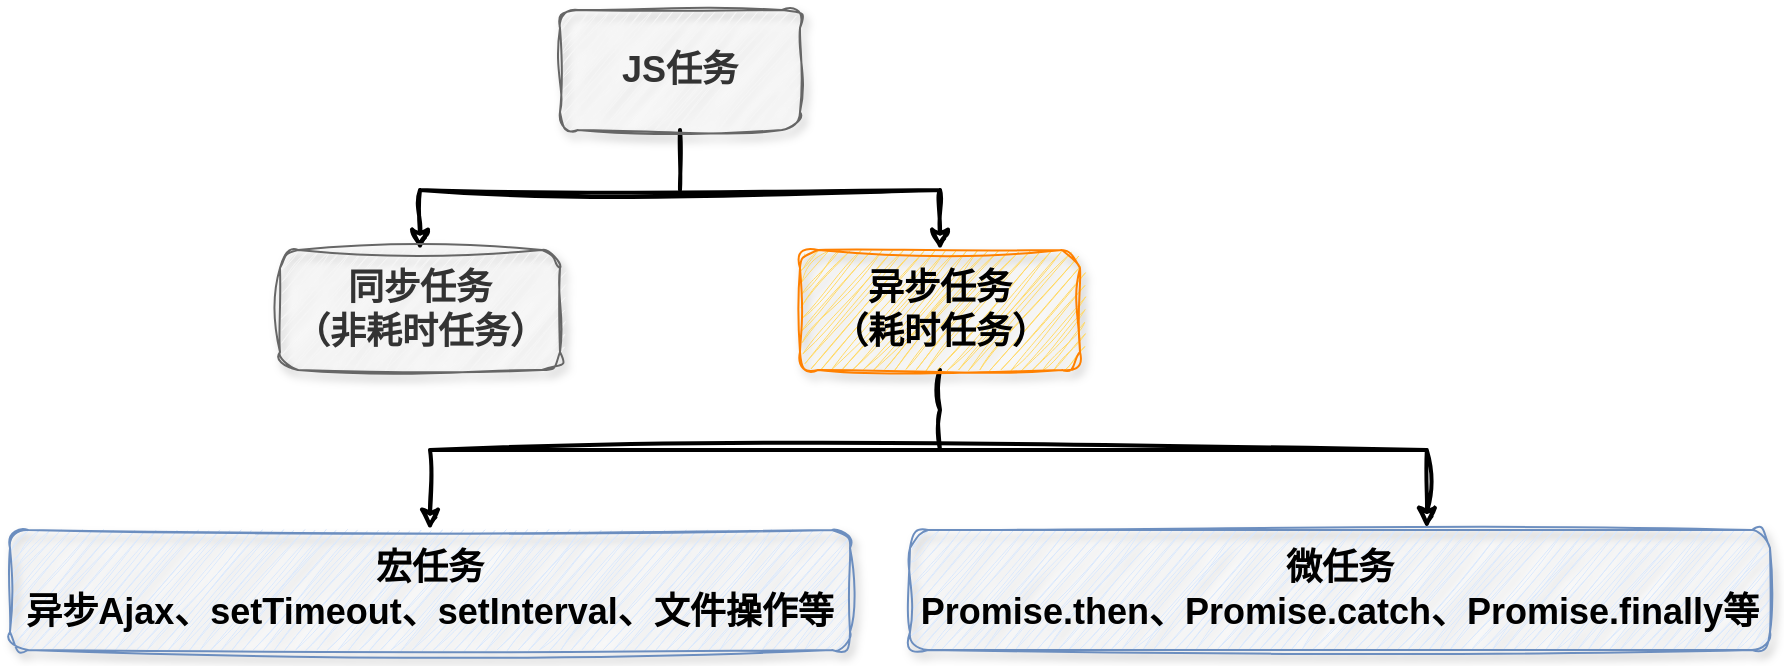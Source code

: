 <mxfile version="21.2.1" type="device">
  <diagram name="第 1 页" id="Y9NERkkxBm6k1AKjTnyn">
    <mxGraphModel dx="1072" dy="696" grid="1" gridSize="10" guides="1" tooltips="1" connect="1" arrows="1" fold="1" page="1" pageScale="1" pageWidth="827" pageHeight="1169" math="0" shadow="0">
      <root>
        <mxCell id="0" />
        <mxCell id="1" parent="0" />
        <mxCell id="N0opoksDfhinkyYG0gNI-5" style="edgeStyle=orthogonalEdgeStyle;rounded=0;orthogonalLoop=1;jettySize=auto;html=1;exitX=0.5;exitY=1;exitDx=0;exitDy=0;strokeWidth=2;shadow=0;sketch=1;curveFitting=1;jiggle=2;endArrow=none;endFill=0;" edge="1" parent="1" source="N0opoksDfhinkyYG0gNI-1">
          <mxGeometry relative="1" as="geometry">
            <mxPoint x="380" y="210" as="targetPoint" />
          </mxGeometry>
        </mxCell>
        <mxCell id="N0opoksDfhinkyYG0gNI-1" value="&lt;b&gt;&lt;font style=&quot;font-size: 18px;&quot;&gt;JS任务&lt;/font&gt;&lt;/b&gt;" style="rounded=1;whiteSpace=wrap;html=1;fillColor=#f5f5f5;fontColor=#333333;strokeColor=#666666;shadow=1;glass=0;sketch=1;curveFitting=1;jiggle=2;" vertex="1" parent="1">
          <mxGeometry x="320" y="120" width="120" height="60" as="geometry" />
        </mxCell>
        <mxCell id="N0opoksDfhinkyYG0gNI-4" style="edgeStyle=orthogonalEdgeStyle;rounded=0;orthogonalLoop=1;jettySize=auto;html=1;entryX=0.5;entryY=0;entryDx=0;entryDy=0;exitX=0.5;exitY=0;exitDx=0;exitDy=0;strokeWidth=2;sketch=1;curveFitting=1;jiggle=2;startArrow=classic;startFill=1;" edge="1" parent="1" source="N0opoksDfhinkyYG0gNI-2" target="N0opoksDfhinkyYG0gNI-3">
          <mxGeometry relative="1" as="geometry">
            <Array as="points">
              <mxPoint x="250" y="210" />
              <mxPoint x="510" y="210" />
            </Array>
          </mxGeometry>
        </mxCell>
        <mxCell id="N0opoksDfhinkyYG0gNI-2" value="&lt;b&gt;&lt;font style=&quot;font-size: 18px;&quot;&gt;同步任务&lt;br&gt;（非耗时任务）&lt;br&gt;&lt;/font&gt;&lt;/b&gt;" style="rounded=1;whiteSpace=wrap;html=1;fillColor=#f5f5f5;fontColor=#333333;strokeColor=#666666;shadow=1;glass=0;sketch=1;curveFitting=1;jiggle=2;" vertex="1" parent="1">
          <mxGeometry x="180" y="240" width="140" height="60" as="geometry" />
        </mxCell>
        <mxCell id="N0opoksDfhinkyYG0gNI-9" style="edgeStyle=orthogonalEdgeStyle;rounded=0;orthogonalLoop=1;jettySize=auto;html=1;strokeWidth=2;endArrow=none;endFill=0;sketch=1;curveFitting=1;jiggle=2;" edge="1" parent="1" source="N0opoksDfhinkyYG0gNI-3">
          <mxGeometry relative="1" as="geometry">
            <mxPoint x="510" y="340" as="targetPoint" />
          </mxGeometry>
        </mxCell>
        <mxCell id="N0opoksDfhinkyYG0gNI-3" value="&lt;b&gt;&lt;font style=&quot;font-size: 18px;&quot;&gt;异步任务&lt;br&gt;（耗时任务）&lt;br&gt;&lt;/font&gt;&lt;/b&gt;" style="rounded=1;whiteSpace=wrap;html=1;fillColor=#FFD966;strokeColor=#FF8000;shadow=1;glass=0;sketch=1;curveFitting=1;jiggle=2;" vertex="1" parent="1">
          <mxGeometry x="440" y="240" width="140" height="60" as="geometry" />
        </mxCell>
        <mxCell id="N0opoksDfhinkyYG0gNI-8" style="edgeStyle=orthogonalEdgeStyle;rounded=0;orthogonalLoop=1;jettySize=auto;html=1;entryX=0.601;entryY=-0.014;entryDx=0;entryDy=0;entryPerimeter=0;exitX=0.5;exitY=0;exitDx=0;exitDy=0;startArrow=classic;startFill=1;strokeWidth=2;sketch=1;curveFitting=1;jiggle=2;" edge="1" parent="1" source="N0opoksDfhinkyYG0gNI-6" target="N0opoksDfhinkyYG0gNI-7">
          <mxGeometry relative="1" as="geometry">
            <Array as="points">
              <mxPoint x="255" y="340" />
              <mxPoint x="753" y="340" />
            </Array>
          </mxGeometry>
        </mxCell>
        <mxCell id="N0opoksDfhinkyYG0gNI-6" value="&lt;b&gt;&lt;font style=&quot;font-size: 18px;&quot;&gt;宏任务&lt;br&gt;异步Ajax、setTimeout、setInterval、文件操作等&lt;br&gt;&lt;/font&gt;&lt;/b&gt;" style="rounded=1;whiteSpace=wrap;html=1;fillColor=#dae8fc;strokeColor=#6c8ebf;shadow=1;glass=0;sketch=1;curveFitting=1;jiggle=2;" vertex="1" parent="1">
          <mxGeometry x="45" y="380" width="420" height="60" as="geometry" />
        </mxCell>
        <mxCell id="N0opoksDfhinkyYG0gNI-7" value="&lt;b&gt;&lt;font style=&quot;font-size: 18px;&quot;&gt;微任务&lt;br&gt;Promise.then、Promise.catch、Promise.finally等&lt;br&gt;&lt;/font&gt;&lt;/b&gt;" style="rounded=1;whiteSpace=wrap;html=1;fillColor=#dae8fc;strokeColor=#6c8ebf;shadow=1;glass=0;sketch=1;curveFitting=1;jiggle=2;" vertex="1" parent="1">
          <mxGeometry x="495" y="380" width="430" height="60" as="geometry" />
        </mxCell>
      </root>
    </mxGraphModel>
  </diagram>
</mxfile>
